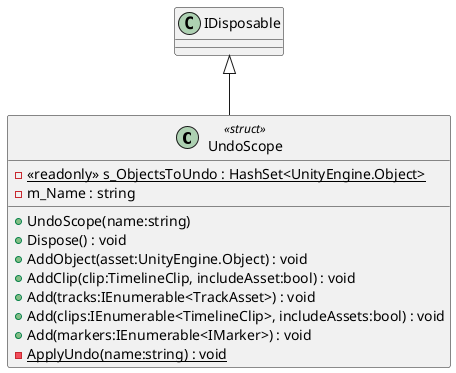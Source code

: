 @startuml
class UndoScope <<struct>> {
    - {static} <<readonly>> s_ObjectsToUndo : HashSet<UnityEngine.Object>
    - m_Name : string
    + UndoScope(name:string)
    + Dispose() : void
    + AddObject(asset:UnityEngine.Object) : void
    + AddClip(clip:TimelineClip, includeAsset:bool) : void
    + Add(tracks:IEnumerable<TrackAsset>) : void
    + Add(clips:IEnumerable<TimelineClip>, includeAssets:bool) : void
    + Add(markers:IEnumerable<IMarker>) : void
    - {static} ApplyUndo(name:string) : void
}
IDisposable <|-- UndoScope
@enduml
